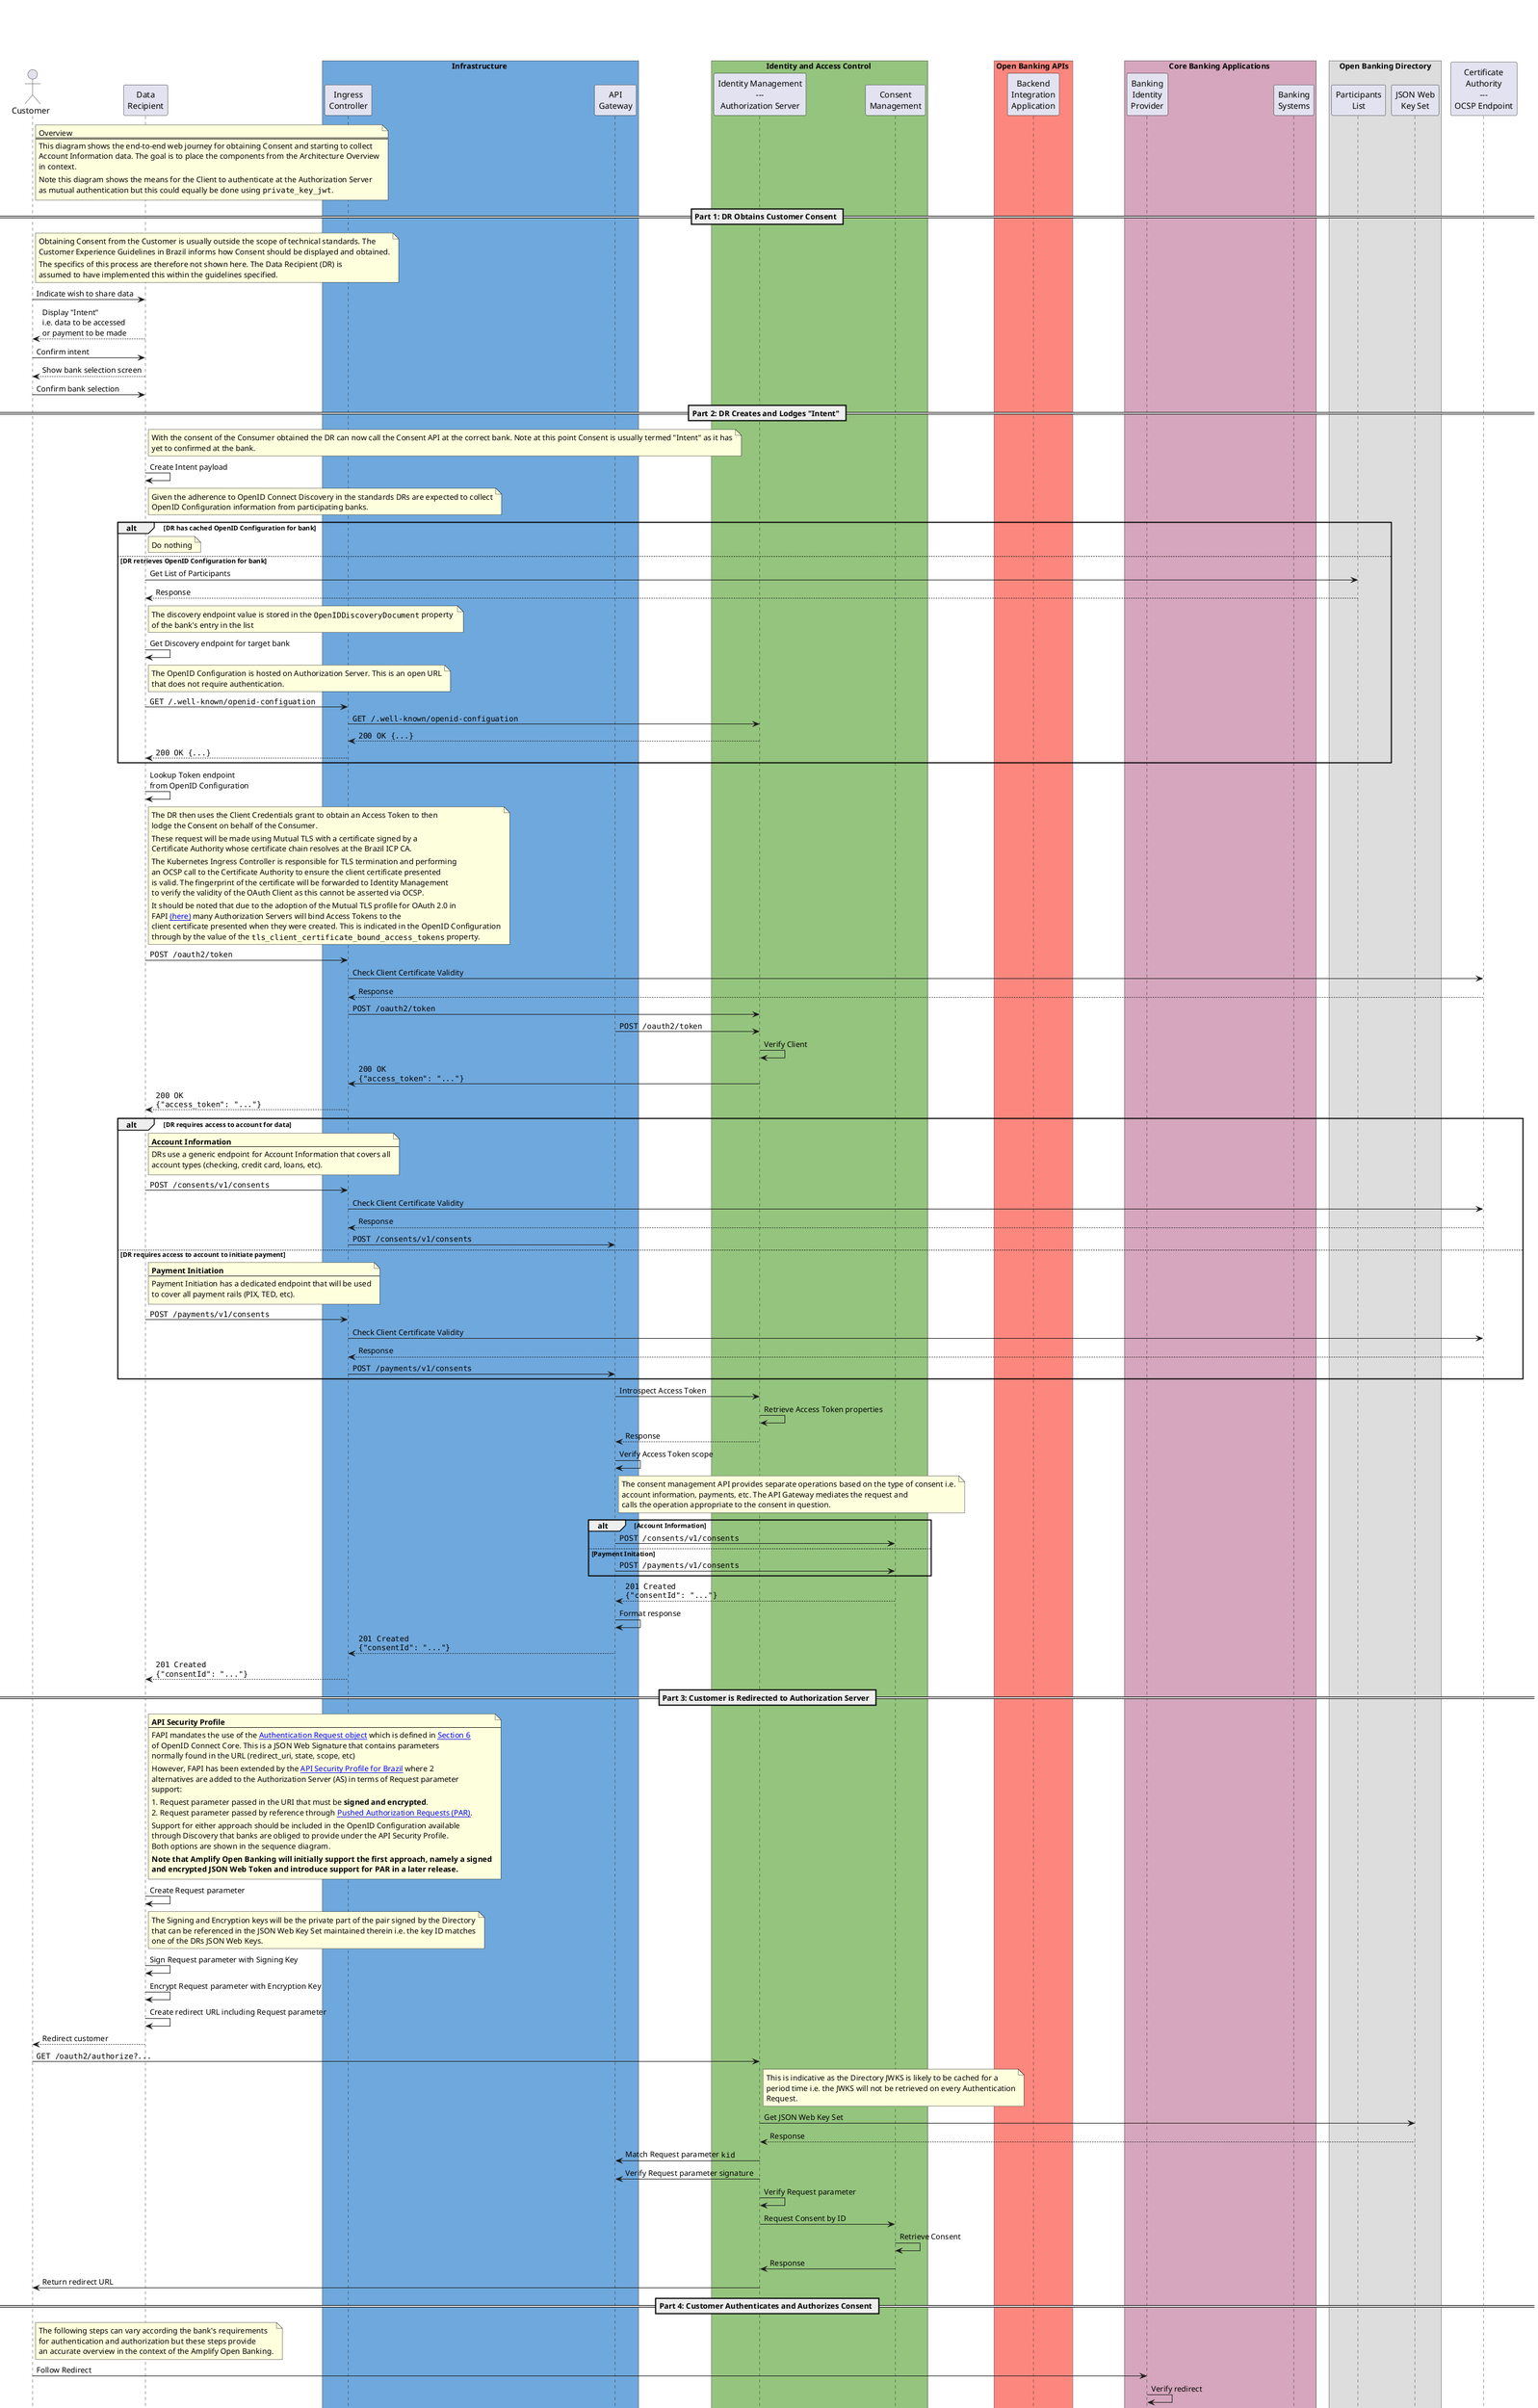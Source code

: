 @startuml Generic_Web_Journey_Sequence

title \n\n\n

actor "Customer" as PSU
participant "Data\nRecipient" as DR

box Infrastructure #6FA8DC
participant "Ingress\nController" as INGRESS
participant "API\nGateway" as API_GATEWAY
end box

box Identity and Access Control #94c47d
participant "Identity Management\n---\nAuthorization Server" as IAM
participant "Consent\nManagement" as CONSENT
end box

box Open Banking APIs #fc877e
participant "Backend\nIntegration\nApplication" as BIA
end box

box Core Banking Applications #d5a6bd
participant "Banking\nIdentity\nProvider" as ASPSP_WEB
participant "Banking\nSystems" as ASPSP_API
end box

box Open Banking Directory
participant "Participants\nList" as OBD_PARTICIPANTS
participant "JSON Web\nKey Set" as OBD_JWKS
end box

participant "Certificate\nAuthority\n---\nOCSP Endpoint" as OCSP

hide footbox
'skinparam defaultFontName Roboto
skinparam BoxPadding 10

note right of PSU
Overview
===
This diagram shows the end-to-end web journey for obtaining Consent and starting to collect
Account Information data. The goal is to place the components from the Architecture Overview
in context.
|||
Note this diagram shows the means for the Client to authenticate at the Authorization Server
as mutual authentication but this could equally be done using ""private_key_jwt"".
end note

== Part 1: DR Obtains Customer Consent ==

note right of PSU
Obtaining Consent from the Customer is usually outside the scope of technical standards. The
Customer Experience Guidelines in Brazil informs how Consent should be displayed and obtained.
|||
The specifics of this process are therefore not shown here. The Data Recipient (DR) is
assumed to have implemented this within the guidelines specified.
end note

PSU -> DR: Indicate wish to share data
PSU <-- DR: Display "Intent"\ni.e. data to be accessed\nor payment to be made
PSU -> DR: Confirm intent
PSU <-- DR: Show bank selection screen
PSU -> DR: Confirm bank selection

== Part 2: DR Creates and Lodges "Intent" ==

note right of DR
With the consent of the Consumer obtained the DR can now call the Consent API at the correct bank. Note at this point Consent is usually termed "Intent" as it has
yet to confirmed at the bank.
end note

DR -> DR: Create Intent payload

note right of DR
Given the adherence to OpenID Connect Discovery in the standards DRs are expected to collect
OpenID Configuration information from participating banks.
end note

alt DR has cached OpenID Configuration for bank 

note right of DR
Do nothing
end note

else DR retrieves OpenID Configuration for bank

DR -> OBD_PARTICIPANTS: Get List of Participants
DR <-- OBD_PARTICIPANTS: Response

note right of DR
The discovery endpoint value is stored in the ""OpenIDDiscoveryDocument"" property 
of the bank's entry in the list
end note

DR -> DR: Get Discovery endpoint for target bank

note right of DR
The OpenID Configuration is hosted on Authorization Server. This is an open URL
that does not require authentication.
end note

DR -> INGRESS: ""GET /.well-known/openid-configuation""
INGRESS -> IAM: ""GET /.well-known/openid-configuation""
/'
INGRESS -> API_GATEWAY: ""GET /.well-known/openid-configuation""
API_GATEWAY -> IAM: ""GET /.well-known/openid-configuation""
API_GATEWAY <-- IAM: ""200 OK {...}""
INGRESS <-- API_GATEWAY: ""200 OK {...}""
'/
INGRESS <-- IAM: ""200 OK {...}""
DR <-- INGRESS: ""200 OK {...}""

end alt

DR -> DR: Lookup Token endpoint\nfrom OpenID Configuration

note right of DR
The DR then uses the Client Credentials grant to obtain an Access Token to then
lodge the Consent on behalf of the Consumer.
|||
These request will be made using Mutual TLS with a certificate signed by a 
Certificate Authority whose certificate chain resolves at the Brazil ICP CA.
|||
The Kubernetes Ingress Controller is responsible for TLS termination and performing
an OCSP call to the Certificate Authority to ensure the client certificate presented
is valid. The fingerprint of the certificate will be forwarded to Identity Management
to verify the validity of the OAuth Client as this cannot be asserted via OCSP.
|||
It should be noted that due to the adoption of the Mutual TLS profile for OAuth 2.0 in
FAPI [[https://tools.ietf.org/id/draft-ietf-oauth-mtls-08.html (here)]] many Authorization Servers will bind Access Tokens to the
client certificate presented when they were created. This is indicated in the OpenID Configuration
through by the value of the ""tls_client_certificate_bound_access_tokens"" property.
end note

DR -> INGRESS: ""POST /oauth2/token""
INGRESS -> OCSP: Check Client Certificate Validity
INGRESS <-- OCSP: Response
'INGRESS -> API_GATEWAY: ""POST /oauth2/token""
INGRESS -> IAM: ""POST /oauth2/token""
API_GATEWAY -> IAM: ""POST /oauth2/token""
IAM -> IAM: Verify Client
'API_GATEWAY <- IAM: ""200 OK""\n""{"access_token": "..."}""
'INGRESS <-- API_GATEWAY: ""200 OK""\n""{"access_token": "..."}""
INGRESS <- IAM: ""200 OK""\n""{"access_token": "..."}""
DR <-- INGRESS: ""200 OK""\n""{"access_token": "..."}""

alt DR requires access to account for data

note right of DR
**Account Information**
---
DRs use a generic endpoint for Account Information that covers all
account types (checking, credit card, loans, etc).
end note

DR -> INGRESS: ""POST /consents/v1/consents""
INGRESS -> OCSP: Check Client Certificate Validity
INGRESS <-- OCSP: Response
INGRESS -> API_GATEWAY: ""POST /consents/v1/consents""

else DR requires access to account to initiate payment

note right of DR
**Payment Initiation**
---
Payment Initiation has a dedicated endpoint that will be used
to cover all payment rails (PIX, TED, etc).
end note

DR -> INGRESS: ""POST /payments/v1/consents""
INGRESS -> OCSP: Check Client Certificate Validity
INGRESS <-- OCSP: Response
INGRESS -> API_GATEWAY: ""POST /payments/v1/consents""

end alt

API_GATEWAY -> IAM: Introspect Access Token
IAM -> IAM: Retrieve Access Token properties
API_GATEWAY <-- IAM: Response
API_GATEWAY -> API_GATEWAY: Verify Access Token scope

note right of API_GATEWAY
The consent management API provides separate operations based on the type of consent i.e.
account information, payments, etc. The API Gateway mediates the request and
calls the operation appropriate to the consent in question.
end note

alt Account Information
API_GATEWAY -> CONSENT: ""POST /consents/v1/consents""
else Payment Initation
API_GATEWAY -> CONSENT: ""POST /payments/v1/consents""
end alt

API_GATEWAY <-- CONSENT: ""201 Created""\n""{"consentId": "..."}""
API_GATEWAY -> API_GATEWAY: Format response
INGRESS <-- API_GATEWAY: ""201 Created""\n""{"consentId": "..."}"" 
DR <-- INGRESS: ""201 Created""\n""{"consentId": "..."}"" 

== Part 3: Customer is Redirected to Authorization Server ==

note right of DR
**API Security Profile**
---
FAPI mandates the use of the [[https://openid.net/specs/openid-financial-api-part-2-ID2.html#authorization-server Authentication Request object]] which is defined in [[https://openid.net/specs/openid-connect-core-1_0.html#JWTRequests Section 6]]
of OpenID Connect Core. This is a JSON Web Signature that contains parameters
normally found in the URL (redirect_uri, state, scope, etc)
|||
However, FAPI has been extended by the [[https://openfinancebrasil.atlassian.net/wiki/spaces/OF/pages/17378280/Perfil+de+Seguran+a+do+Open+Finance+Brasil API Security Profile for Brazil]] where 2
alternatives are added to the Authorization Server (AS) in terms of Request parameter
support:
|||
1. Request parameter passed in the URI that must be **signed and encrypted**.
2. Request parameter passed by reference through [[https://datatracker.ietf.org/doc/html/draft-ietf-oauth-par Pushed Authorization Requests (PAR)]].
|||
Support for either approach should be included in the OpenID Configuration available
through Discovery that banks are obliged to provide under the API Security Profile.
Both options are shown in the sequence diagram.
|||
**Note that Amplify Open Banking will initially support the first approach, namely a signed**
**and encrypted JSON Web Token and introduce support for PAR in a later release.**
end note

DR -> DR: Create Request parameter

' alt AS supports Request parameter passed by value

note right of DR
The Signing and Encryption keys will be the private part of the pair signed by the Directory
that can be referenced in the JSON Web Key Set maintained therein i.e. the key ID matches
one of the DRs JSON Web Keys.
end note

DR -> DR: Sign Request parameter with Signing Key
DR -> DR: Encrypt Request parameter with Encryption Key
DR -> DR: Create redirect URL including Request parameter

' else AS supports PAR

' note right of DR
' To create an Authorization request through PAR the DR **must** authenticate using the same
' method as they use at the Token endpoint.
' end note

' DR -> DR: Encode Request parameter in payload
' DR -> INGRESS: ""POST /par""
' INGRESS -> OCSP: Check Client Certificate Validity
' INGRESS <-- OCSP: Response
' INGRESS -> API_GATEWAY: ""POST /par""
' API_GATEWAY -> IAM: Authorization request
' API_GATEWAY <-- IAM: Response
' INGRESS <-- API_GATEWAY: ""201 Created""\n""{"request_uri": "..."}"" 
' DR <-- INGRESS: ""201 Created""\n""{"request_uri": "..."}"" 
' DR -> DR: Create redirect URL including ""request_uri"" value

' end alt

PSU <-- DR: Redirect customer
PSU -> IAM: ""GET /oauth2/authorize?...""

note right of IAM
This is indicative as the Directory JWKS is likely to be cached for a
period time i.e. the JWKS will not be retrieved on every Authentication
Request.
end note

IAM -> OBD_JWKS: Get JSON Web Key Set
IAM <-- OBD_JWKS: Response
IAM -> API_GATEWAY: Match Request parameter ""kid""
IAM -> API_GATEWAY: Verify Request parameter signature
IAM -> IAM: Verify Request parameter
IAM -> CONSENT: Request Consent by ID
CONSENT -> CONSENT: Retrieve Consent
IAM <- CONSENT: Response
PSU <- IAM: Return redirect URL

== Part 4: Customer Authenticates and Authorizes Consent ==

note right of PSU
The following steps can vary according the bank's requirements
for authentication and authorization but these steps provide
an accurate overview in the context of the Amplify Open Banking.
end note

PSU -> ASPSP_WEB: Follow Redirect
ASPSP_WEB -> ASPSP_WEB: Verify redirect

loop Request required number of authentication factors

note right of PSU
This loop is intended to be indicative and the actual
mechanics are entirely dependent on the bank's
implementation and their approach to user experience.
end note

PSU <-- ASPSP_WEB: Serve credentials input page
PSU -> ASPSP_WEB: Submit credentials
ASPSP_WEB -> ASPSP_WEB: Verify credentials

end loop

note right of INGRESS
* Providing security for the Consent Management API should be reviewed on a case-by-case
**basis and implemented according to customer requirements.**
|||
This diagram shows an example of access to the Consent Management API
being implemented via the Ingress Controller/API Gateway. Security
is provided via an internal certificate which is **not** validated
against ICP.
|||
The ""{operation}"" parameter denotes either an Account Information or
Payment Initiation consent. The possible values are:

* ""consents"": Account Information
* ""payments"": Payment Initiation

The value of ""{consent-id}"" must be retrieved from the requested scope as
this contains the consent resource identifier as defined in the [[https://openbanking-brasil.github.io/specs-seguranca/open-banking-brasil-financial-api-1_ID2.html#section-7.1.2 Security Profile]].
end note

ASPSP_WEB -> INGRESS: ""GET ​/open-banking​/{operation}/v1/consent/{consent-id}""
INGRESS -> API_GATEWAY: ""GET ​/open-banking​/{operation}/v1/consent/{consent-id}""
API_GATEWAY -> CONSENT: ""GET ​/open-banking​/{operation}/v1/consent/{consent-id}""
CONSENT -> CONSENT: Retrieve "Intent"
API_GATEWAY <-- CONSENT: ""200 OK {...}""
INGRESS <-- API_GATEWAY: ""200 OK {...}""
ASPSP_WEB <-- INGRESS: ""200 OK {...}""

alt Account Information Consent

note right of ASPSP_WEB
**Account Information**
---
When creating the Consent Confirmation screen the
permission codes held in the "Intent" need to be
converted to something that will be meaningful to the
Customer. The wording should adhere to that detailed
in the [[https://github.com/OpenBanking-Brasil/areadesenvolvedor/raw/gh-pages/documents/GuiaDeExperienciaDoUsuarioCompartilhamentoDeDadosEIniciacaoDePagamento_v3.02.03.pdf Customer Experience Guidelines]].
end note

else Payment Initiation Consent

note right of ASPSP_WEB
**Payment Initiation**
---
The Consent Confirmation screen requires the following properties to be displayed:
* Transaction Value.
* Recipient details (name, CPF/CNPJ).
* Payment Date.
* Payment method (currently fixed on PIX).
* Fee amount charged by the bank (if any).
end note

par Request fee amount for payment

note right of ASPSP_WEB
Fees for payment must be provided from the Banking Systems
end note

ASPSP_WEB -> ASPSP_API: Request fee amount
ASPSP_WEB <-- ASPSP_API: Response

else

alt Debtor account not provided in Consent

note right of ASPSP_WEB
If the debtor account has not been provided in the Consent then
the customer's payment accounts will need to be retrieved:

* If the customer only has one payment account then this is the default.
* If they have multiple accounts they should be able to select one.

This should be incorporated into the Consent Confirmation screen.
end note

ASPSP_WEB -> ASPSP_API: Request in-scope payment accounts
ASPSP_WEB <-- ASPSP_API: Response

else Debtor account provided in Consent

note right of ASPSP_WEB
If the debtor account has already been provided ownership of the
account by the customer **must** be verified. This must be executed
at the Banking Systems as they will understand the relationship
between a (now authenticated) customer and the accounts they own.
end note

ASPSP_WEB -> ASPSP_API: Verify account ownership
ASPSP_WEB <-- ASPSP_API: Response

end alt

end par

end alt

ASPSP_WEB -> ASPSP_WEB: Render Consent Confirmation screen
PSU <-- ASPSP_WEB: Serve Consent Confirmation screen
PSU -> ASPSP_WEB: Confirm consent is correct

alt Account Information Consent

note right of ASPSP_WEB
**Account Information**
---
Once consent has been confirmed by the Customer the list of
in-scope accounts will be retrieved from the Banking Systems.
This list will obviously be dictated by the permission codes
requested by the DR i.e. if only ""ACCOUNTS_READ"" is requested
then all other account types can be ignored.
end note

ASPSP_WEB -> ASPSP_API: Request in-scope Customer accounts
ASPSP_WEB <-- ASPSP_API: Response

ASPSP_WEB -> ASPSP_WEB: Render Account Selection screen
PSU <-- ASPSP_WEB: Serve Account Selection screen
PSU -> ASPSP_WEB: Send Account Selection

end alt

note right of INGRESS
**Payment Initation**
---
The consent is updated with the granted accounts. Note for for Payment
Initiation ""account_ids"" can be omitted.
end note

ASPSP_WEB -> INGRESS: ""POST /open-banking/{operation}/{login}/accept""\n""{ account_ids: [...] }"" 
INGRESS -> API_GATEWAY: ""POST /open-banking/{operation}/{login}/accept""\n""{ account_ids: [...] }"" 
API_GATEWAY -> CONSENT: ""POST /open-banking/{operation}/{login}/accept""\n""{ account_ids: [...] }"" 
CONSENT -> CONSENT: Update "Intent" with Account IDs
CONSENT -> CONSENT: Mark Consent as ""AUTHORISED""
API_GATEWAY <-- CONSENT: ""200 OK {redirect_to: "..."}""
INGRESS <-- API_GATEWAY: ""200 OK {redirect_to: "..."}""
ASPSP_WEB <-- INGRESS: ""200 OK {redirect_to: "..."}""

note right of PSU
The Customer is redirected back to the Amplify Open Banking stack from
the bank's Identity Provider in order to complete Hybrid Flow, using
the value of the ""redirect_uri"" property returned in the response
from the call to the consent API.
|||
The hand-off is constrained using a number of parameters included
in the redirect URI to help safeguard this process i.e. to prevent
unsolicited authentication attempts or session takeover.
end note

PSU <-- ASPSP_WEB: Redirect Customer\nback to Authorization Server
PSU -> INGRESS: Follow redirect
'INGRESS -> API_GATEWAY: Follow redirect
INGRESS -> IAM: Forward redirect parameters
IAM -> IAM: Verify redirect
IAM -> IAM: Mint Authorization Code\nand ID Token

note right of IAM
At this point the Identity Management module mints a redirect
URI that will take the Customer back to the Data Recipient App.
The URI includes the Authorization Code and parameters that
adhere to the API Security Profile for Brazil.
end note

'API_GATEWAY <-- IAM: Return redirect
INGRESS <-- IAM: Return redirect
PSU <-- INGRESS: Redirect Customer
PSU -> DR: Follow Redirect

== Part 5: DR Swaps Authorization Code for Access Token ==

DR -> DR: Verify redirect including\nID Token signature, nonce and s_hash value
DR -> INGRESS: ""POST /oauth2/token""
INGRESS -> OCSP: Check Client Certificate Validity
INGRESS <-- OCSP: Response
'INGRESS -> API_GATEWAY: ""POST /oauth2/token""
INGRESS -> IAM: ""POST /oauth2/token""
IAM -> IAM: Validate Token Request
IAM -> IAM: Mint ID, Access and Refresh Tokens
'API_GATEWAY <-- IAM: ""200 OK""\n""{"access_token": "..."}""
INGRESS <-- IAM: ""200 OK""\n""{"access_token": "..."}""
DR <-- INGRESS: ""200 OK""\n""{"access_token": "..."}""

== Part 6: Data Recipient Gets Data from Account ==

alt Account Information

note right of DR
**Account Information**
---
The retrieval of account data happens in two stages:

1. The DR requests the available resources at the Resources API.
2. Using the identifiers returned they can request account data.
end note

group Get all resource identifiers

note right of DR
The DR will require the ""RESOURCES_READ"" permission to access
the ""/resources"" endpoint. If Customer has not consented to this
the request should be rejected (not shown here).
end note

DR -> INGRESS: ""GET /resources/v1/resources""\n""Authorization: Bearer ...""
INGRESS -> OCSP: Check Client Certificate Validity
INGRESS <-- OCSP: Response
INGRESS -> API_GATEWAY: ""GET /resources/v1/resources""\n""Authorization: Bearer ...""
API_GATEWAY -> IAM: Request Access Token properties
IAM -> IAM: Retrieve Access Token properties
API_GATEWAY <-- IAM: Response
API_GATEWAY -> API_GATEWAY: Introspect Access Token properties
API_GATEWAY -> API_GATEWAY: Apply access controls
API_GATEWAY -> BIA: ""GET /resources/v1/resources""
BIA -> ASPSP_API: Get available resources for Customer
BIA <-- ASPSP_API: Response
BIA -> BIA: Mediate response payload
API_GATEWAY <-- BIA: ""200 OK { "data": ... }""
INGRESS <-- API_GATEWAY: ""200 OK { "data": ... }""
DR <-- INGRESS: ""200 OK { "data": ... }""

end group

loop For each Account ID returned from ""/resources""

note right of DR
In this example the DR only has access to checking accounts.
They will require the ""ACCOUNTS_READ"" permission to access
the ""/accounts/v1/accounts/{accountId}"" endpoint. If Customer
has not consented to this the request should be rejected (not
shown here).
end note

DR -> INGRESS: ""GET /accounts/v1/accounts/{accountId}""\n""Authorization: Bearer ...""
INGRESS -> OCSP: Check Client Certificate Validity
INGRESS <-- OCSP: Response
INGRESS -> API_GATEWAY: ""GET /accounts/v1/accounts/{accountId}""\n""Authorization: Bearer ...""
API_GATEWAY -> IAM: Request Access Token properties
IAM -> IAM: Retrieve Access Token properties
API_GATEWAY <-- IAM: Response
API_GATEWAY -> API_GATEWAY: Introspect Access Token properties
API_GATEWAY -> API_GATEWAY: Apply access controls
API_GATEWAY -> BIA: ""GET /accounts/v1/accounts/{accountId}""
BIA -> ASPSP_API: Get requested account
BIA <-- ASPSP_API: Response
BIA -> BIA: Mediate response payload
API_GATEWAY <-- BIA: ""200 OK { "data": ... }""
INGRESS <-- API_GATEWAY: ""200 OK { "data": ... }""
DR <-- INGRESS: ""200 OK { "data": ... }""
end loop

else Payment Initiation

note right of DR
**Payment Initiation**
---
The DR can now make the payment instruction request. The Access Token
is bound to this single operation and will be revoked once the payment
instruction is successfully transmitted.
|||
Note that in cases where multiple authorizations are required the DR
will receive and indicator in the ""status"" property with a value of
""PART"".
end note

group Create payment initation request

DR -> INGRESS: ""POST /payments/v1/pix/payments""
INGRESS -> OCSP: Check Client Certificate Validity
INGRESS <-- OCSP: Response
INGRESS -> API_GATEWAY: ""POST /payments/v1/pix/payments""

note right of API_GATEWAY
The approach to Access Token introspection remains the same under payments
i.e. the API Gateway will need an assertion that indicates the consent granted
by the Customer matches the payment being instructed.
end note

API_GATEWAY -> IAM: Request Access Token properties
IAM -> IAM: Retrieve Access Token properties
API_GATEWAY <-- IAM: Response
API_GATEWAY -> API_GATEWAY: Introspect Access Token properties

note right of API_GATEWAY
On introspecting the Access Token the API Gateway will decorate the
request with the debtor account which is stored with the Consent. This can
then be forwarded to the Backend Integration application and used to make the correct
payment instruction in the Banking Systems.
end note

API_GATEWAY -> API_GATEWAY: Decorate request with debtor account
API_GATEWAY -> BIA: ""POST /payments/v1/pix/payments""

note right of BIA
This flow is non-normative and will vary on customer requirements.
It //could// be to a PIX-compliant API or any other available mechanism
to make a PIX payment.
end note

BIA -> BIA: Mediate request payload
BIA -> ASPSP_API: Deliver payment instruction to Banking System API
BIA <-- ASPSP_API: Response
BIA -> BIA: Mediate response payload
API_GATEWAY <-- BIA: ""201 Created""\n""{paymentId: "..."}""
INGRESS <-- API_GATEWAY: ""201 Created""\n""{paymentId: "..."}""
DR <-- INGRESS: ""201 Created""\n""{paymentId: "..."}""

end group

loop Until status ""ACCEPTED_SETTLEMENT_COMPLETED"" is returned

DR -> INGRESS: ""GET /payments/v1/pix/payments/{paymentId}""
INGRESS -> OCSP: Check Client Certificate Validity
INGRESS <-- OCSP: Response
INGRESS -> API_GATEWAY: ""GET /payments/v1/pix/payments/{paymentId}""
API_GATEWAY -> IAM: Request Access Token properties
IAM -> IAM: Retrieve Access Token properties
API_GATEWAY <-- IAM: Response
API_GATEWAY -> API_GATEWAY: Introspect Access Token properties
API_GATEWAY -> BIA: ""GET /payments/v1/pix/payments/{paymentId}""

note right of BIA
This flow is non-normative and will vary on customer requirements.
It //could// be to a PIX-compliant API or any other available mechanism
to get the status of a PIX payment.
end note

BIA -> BIA: Mediate request payload
BIA -> ASPSP_API: Get Payment Status
BIA <-- ASPSP_API: Response
BIA -> BIA: Mediate response payload
API_GATEWAY <-- BIA: ""200 OK {...}""
INGRESS <-- API_GATEWAY: ""200 OK {...}""
DR <-- INGRESS: ""200 OK {...}""

end loop

end alt

@enduml
